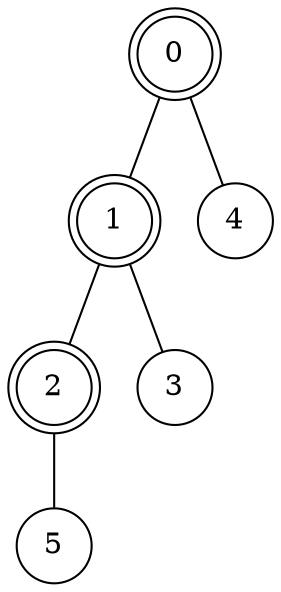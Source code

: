 graph g {
    node[shape=circle];
	0 [shape=doublecircle];
	1 [shape=doublecircle];
	2 [shape=doublecircle];
	0 -- 1
    1 -- 2
    1 -- 3
    2 -- 5
    0 -- 4
}